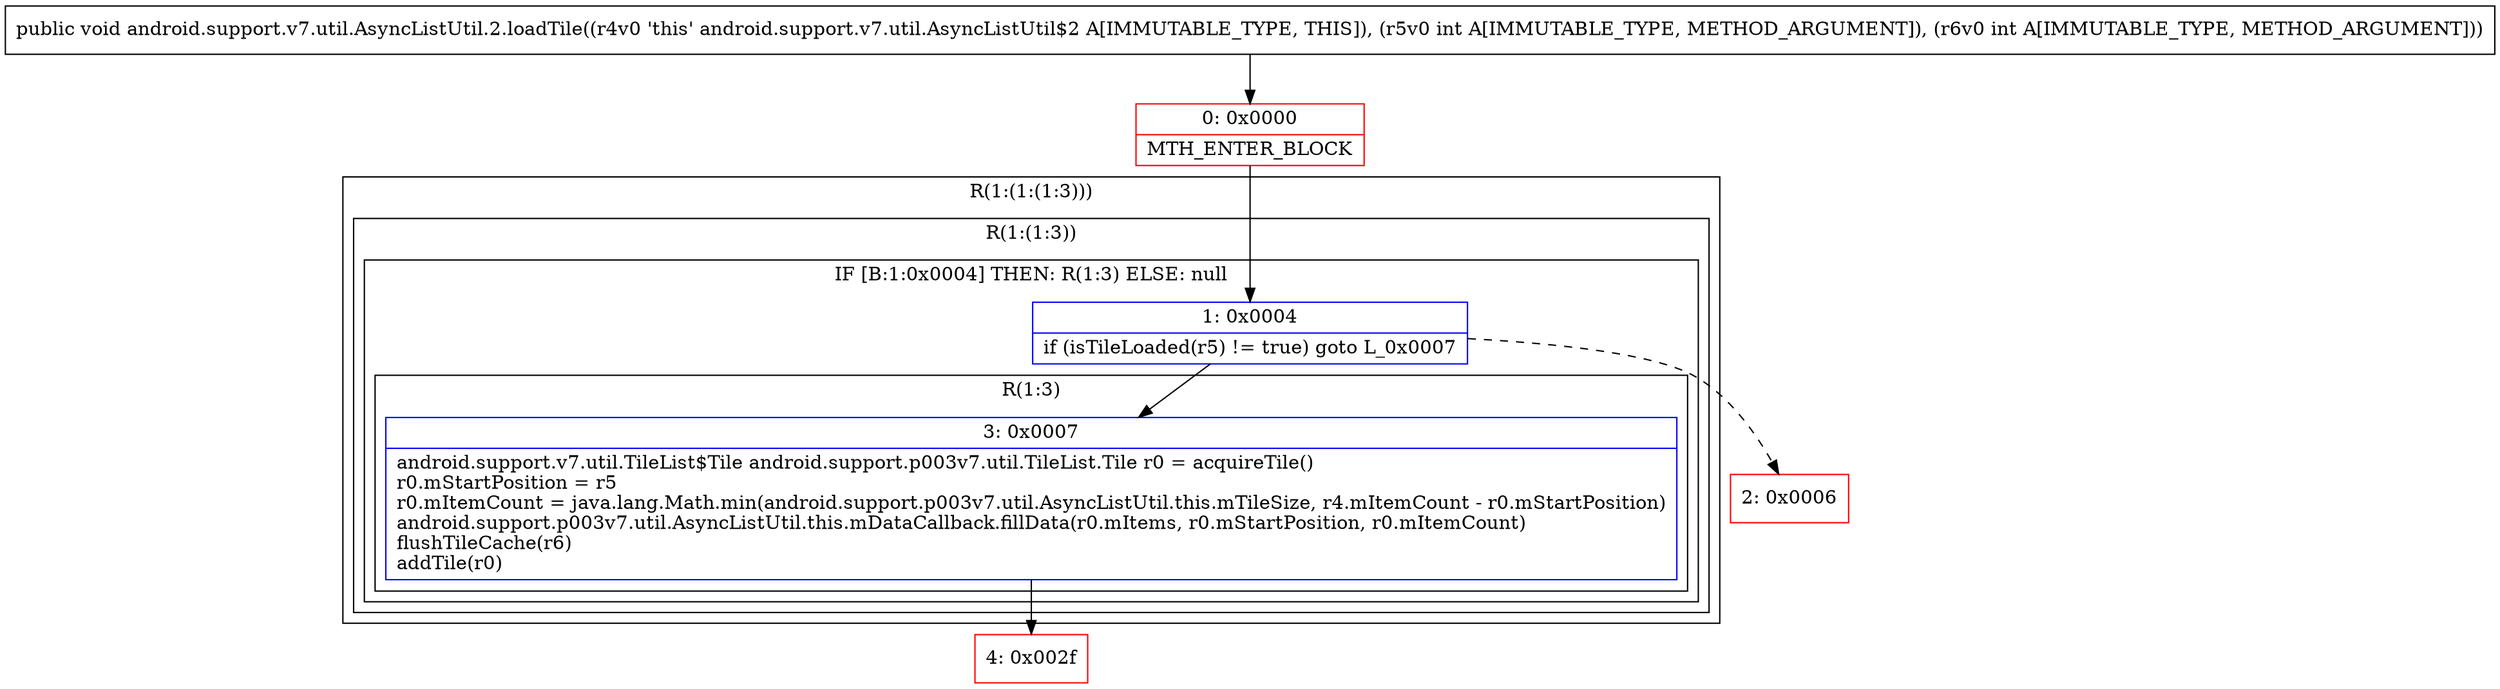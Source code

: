 digraph "CFG forandroid.support.v7.util.AsyncListUtil.2.loadTile(II)V" {
subgraph cluster_Region_169886445 {
label = "R(1:(1:(1:3)))";
node [shape=record,color=blue];
subgraph cluster_Region_1178763434 {
label = "R(1:(1:3))";
node [shape=record,color=blue];
subgraph cluster_IfRegion_1290316678 {
label = "IF [B:1:0x0004] THEN: R(1:3) ELSE: null";
node [shape=record,color=blue];
Node_1 [shape=record,label="{1\:\ 0x0004|if (isTileLoaded(r5) != true) goto L_0x0007\l}"];
subgraph cluster_Region_1270664840 {
label = "R(1:3)";
node [shape=record,color=blue];
Node_3 [shape=record,label="{3\:\ 0x0007|android.support.v7.util.TileList$Tile android.support.p003v7.util.TileList.Tile r0 = acquireTile()\lr0.mStartPosition = r5\lr0.mItemCount = java.lang.Math.min(android.support.p003v7.util.AsyncListUtil.this.mTileSize, r4.mItemCount \- r0.mStartPosition)\landroid.support.p003v7.util.AsyncListUtil.this.mDataCallback.fillData(r0.mItems, r0.mStartPosition, r0.mItemCount)\lflushTileCache(r6)\laddTile(r0)\l}"];
}
}
}
}
Node_0 [shape=record,color=red,label="{0\:\ 0x0000|MTH_ENTER_BLOCK\l}"];
Node_2 [shape=record,color=red,label="{2\:\ 0x0006}"];
Node_4 [shape=record,color=red,label="{4\:\ 0x002f}"];
MethodNode[shape=record,label="{public void android.support.v7.util.AsyncListUtil.2.loadTile((r4v0 'this' android.support.v7.util.AsyncListUtil$2 A[IMMUTABLE_TYPE, THIS]), (r5v0 int A[IMMUTABLE_TYPE, METHOD_ARGUMENT]), (r6v0 int A[IMMUTABLE_TYPE, METHOD_ARGUMENT])) }"];
MethodNode -> Node_0;
Node_1 -> Node_2[style=dashed];
Node_1 -> Node_3;
Node_3 -> Node_4;
Node_0 -> Node_1;
}

